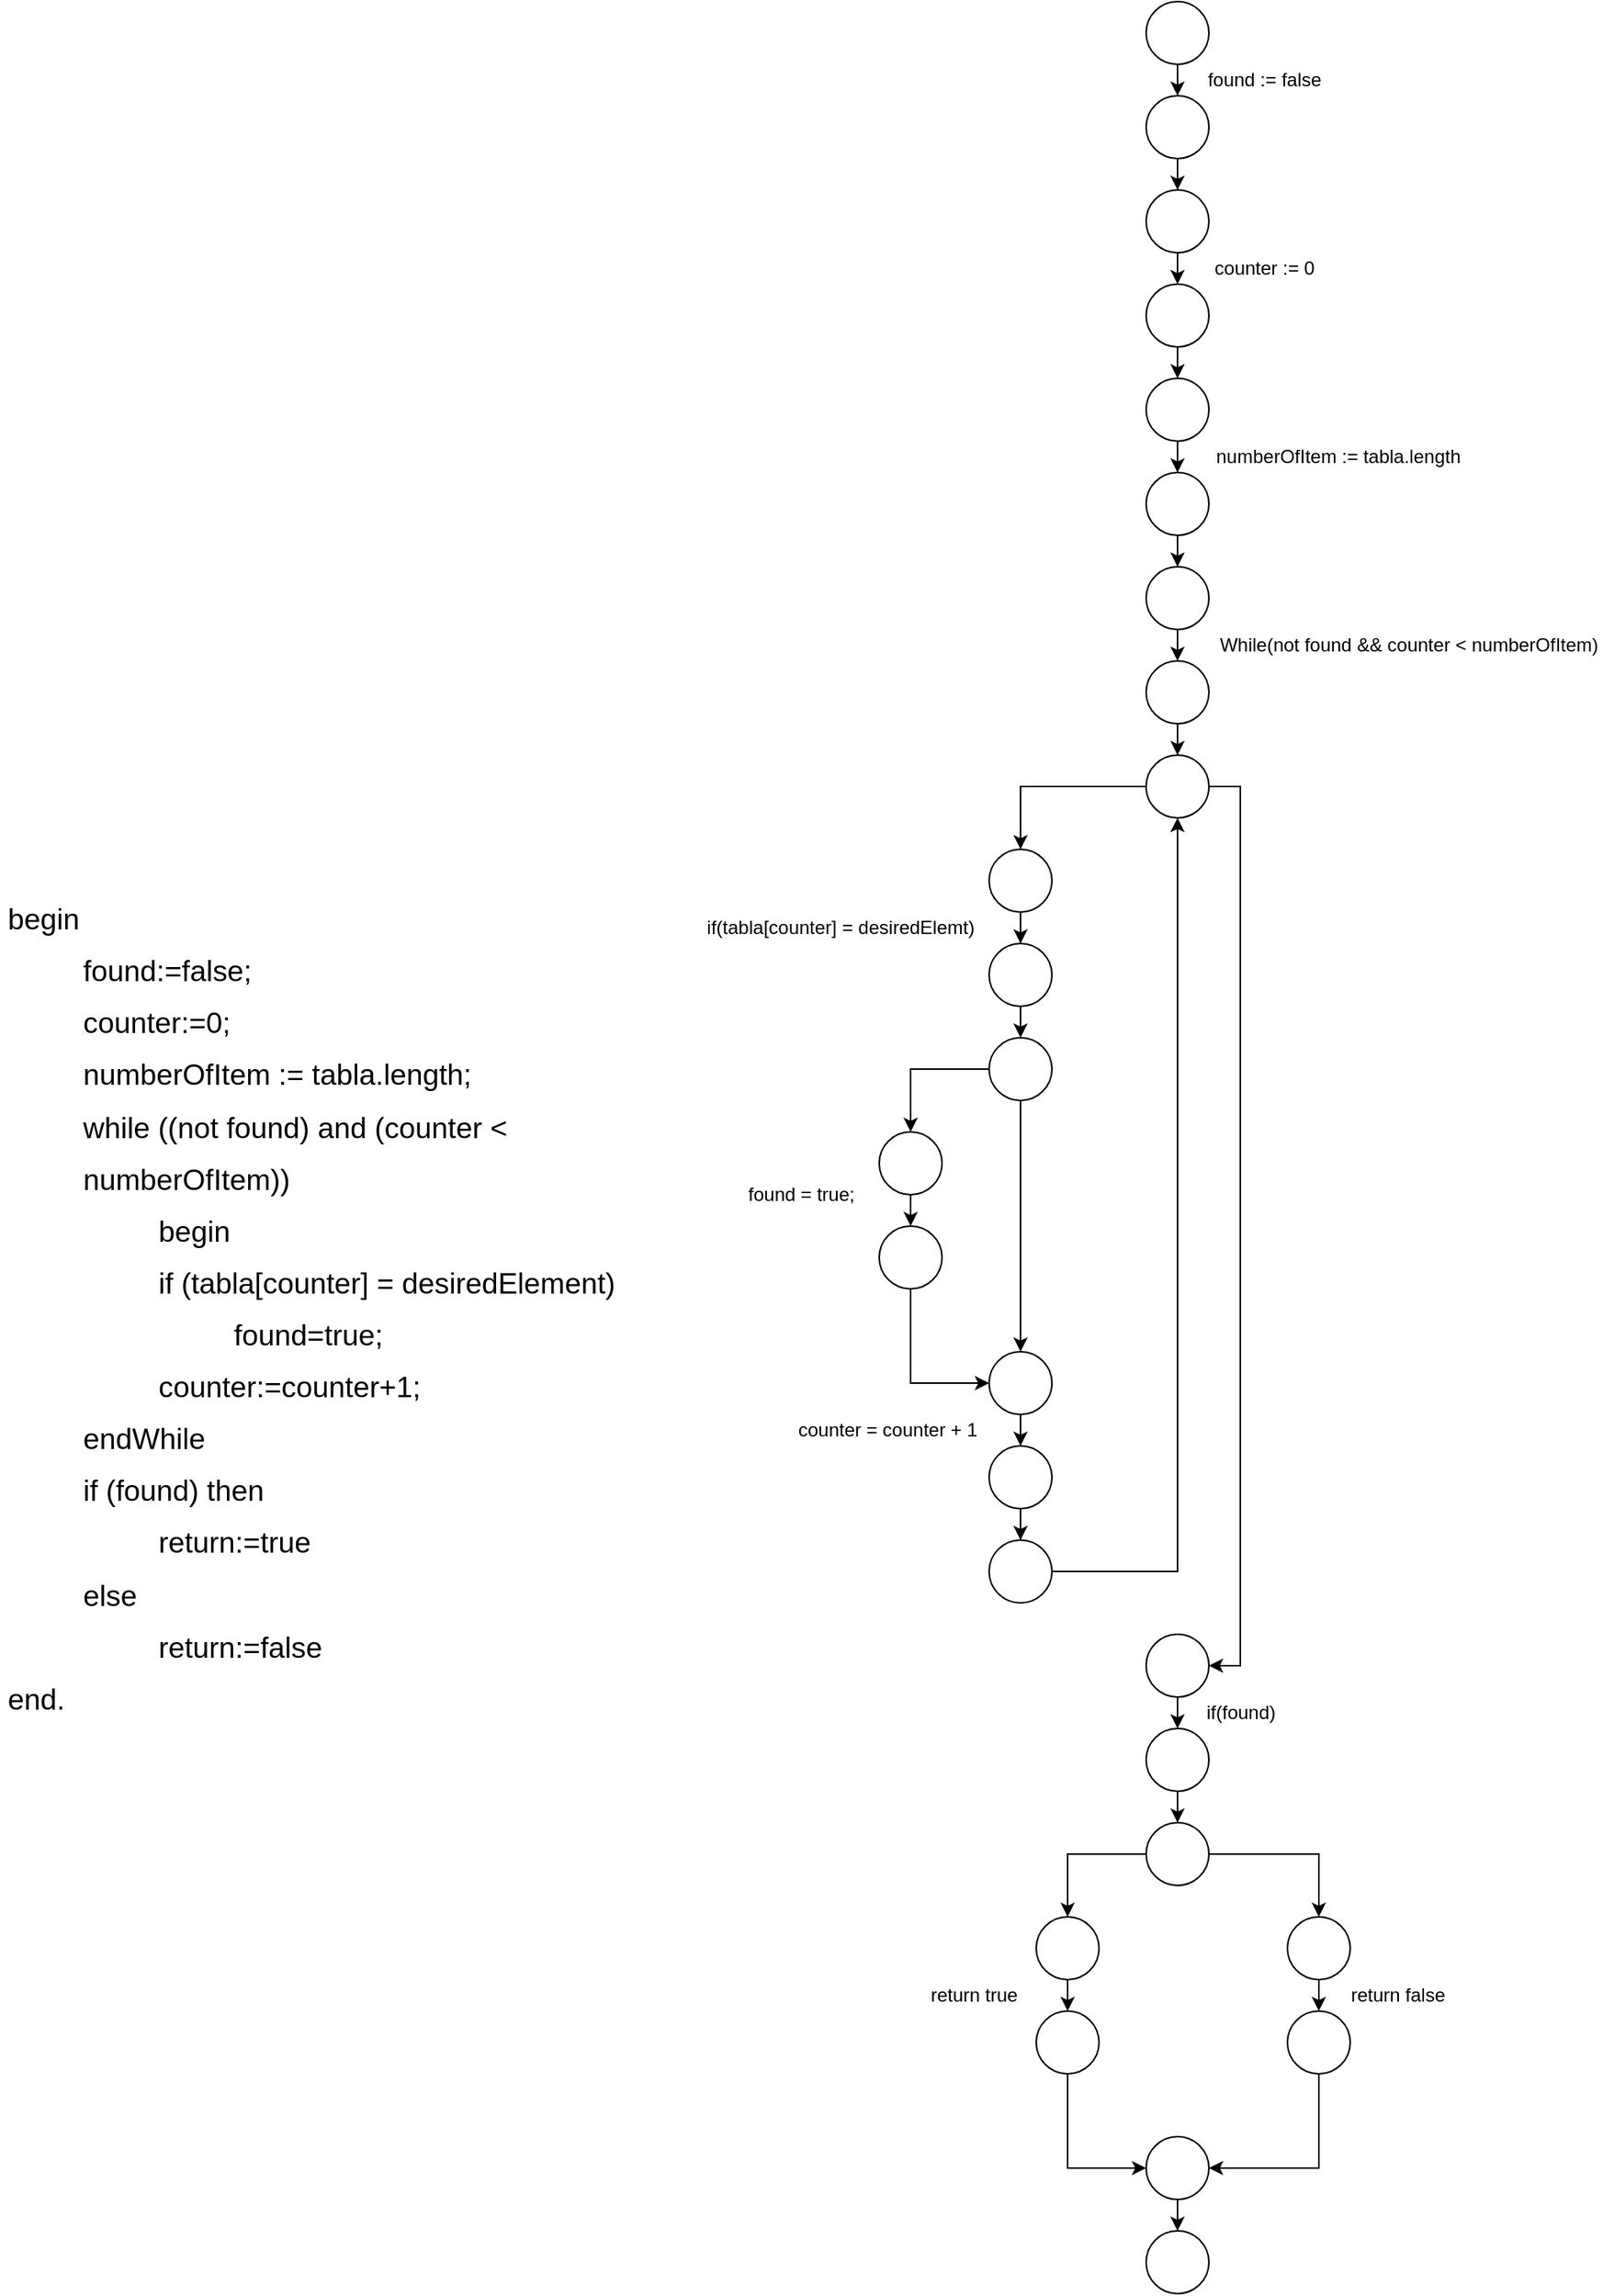 <mxfile version="14.8.0" type="github">
  <diagram id="uVHfwz7hwBJN15CDU2kn" name="Page-1">
    <mxGraphModel dx="2218" dy="885" grid="1" gridSize="10" guides="1" tooltips="1" connect="1" arrows="1" fold="1" page="1" pageScale="1" pageWidth="827" pageHeight="1169" math="0" shadow="0">
      <root>
        <mxCell id="0" />
        <mxCell id="1" parent="0" />
        <mxCell id="LQ5-vdwftCW2QFpn8ofZ-2" value="&lt;h1&gt;&lt;span style=&quot;font-weight: normal&quot; id=&quot;docs-internal-guid-a8080825-7fff-7530-6632-182db4ac38c0&quot;&gt;&lt;p dir=&quot;ltr&quot; style=&quot;line-height: 1.38 ; margin-top: 0pt ; margin-bottom: 0pt&quot;&gt;&lt;span style=&quot;font-size: 14pt ; font-family: &amp;#34;arial&amp;#34; ; background-color: transparent ; vertical-align: baseline&quot;&gt;begin&amp;nbsp;&lt;/span&gt;&lt;/p&gt;&lt;p dir=&quot;ltr&quot; style=&quot;line-height: 1.38 ; text-indent: 36pt ; margin-top: 0pt ; margin-bottom: 0pt&quot;&gt;&lt;span style=&quot;font-size: 14pt ; font-family: &amp;#34;arial&amp;#34; ; background-color: transparent ; vertical-align: baseline&quot;&gt;found:=false;&amp;nbsp;&lt;/span&gt;&lt;/p&gt;&lt;p dir=&quot;ltr&quot; style=&quot;line-height: 1.38 ; margin-left: 36pt ; margin-top: 0pt ; margin-bottom: 0pt&quot;&gt;&lt;span style=&quot;font-size: 14pt ; font-family: &amp;#34;arial&amp;#34; ; background-color: transparent ; vertical-align: baseline&quot;&gt;counter:=0;&amp;nbsp;&lt;/span&gt;&lt;/p&gt;&lt;p dir=&quot;ltr&quot; style=&quot;line-height: 1.38 ; margin-left: 36pt ; margin-top: 0pt ; margin-bottom: 0pt&quot;&gt;&lt;span style=&quot;font-size: 14pt ; font-family: &amp;#34;arial&amp;#34; ; background-color: transparent ; vertical-align: baseline&quot;&gt;numberOfItem := tabla.length;&lt;/span&gt;&lt;/p&gt;&lt;p dir=&quot;ltr&quot; style=&quot;line-height: 1.38 ; margin-left: 36pt ; margin-top: 0pt ; margin-bottom: 0pt&quot;&gt;&lt;span style=&quot;font-size: 14pt ; font-family: &amp;#34;arial&amp;#34; ; background-color: transparent ; vertical-align: baseline&quot;&gt;while ((not found) and (counter &amp;lt; numberOfItem))&lt;/span&gt;&lt;/p&gt;&lt;p dir=&quot;ltr&quot; style=&quot;line-height: 1.38 ; margin-left: 36pt ; text-indent: 36pt ; margin-top: 0pt ; margin-bottom: 0pt&quot;&gt;&lt;span style=&quot;font-size: 14pt ; font-family: &amp;#34;arial&amp;#34; ; background-color: transparent ; vertical-align: baseline&quot;&gt;begin&amp;nbsp;&lt;/span&gt;&lt;/p&gt;&lt;p dir=&quot;ltr&quot; style=&quot;line-height: 1.38 ; margin-left: 36pt ; text-indent: 36pt ; margin-top: 0pt ; margin-bottom: 0pt&quot;&gt;&lt;span style=&quot;font-size: 14pt ; font-family: &amp;#34;arial&amp;#34; ; background-color: transparent ; vertical-align: baseline&quot;&gt;if (tabla[counter] = desiredElement)&amp;nbsp;&lt;/span&gt;&lt;/p&gt;&lt;p dir=&quot;ltr&quot; style=&quot;line-height: 1.38 ; margin-left: 72pt ; text-indent: 36pt ; margin-top: 0pt ; margin-bottom: 0pt&quot;&gt;&lt;span style=&quot;font-size: 14pt ; font-family: &amp;#34;arial&amp;#34; ; background-color: transparent ; vertical-align: baseline&quot;&gt;found=true;&amp;nbsp;&lt;/span&gt;&lt;/p&gt;&lt;p dir=&quot;ltr&quot; style=&quot;line-height: 1.38 ; margin-left: 72pt ; margin-top: 0pt ; margin-bottom: 0pt&quot;&gt;&lt;span style=&quot;font-size: 14pt ; font-family: &amp;#34;arial&amp;#34; ; background-color: transparent ; vertical-align: baseline&quot;&gt;counter:=counter+1;&amp;nbsp;&lt;/span&gt;&lt;/p&gt;&lt;p dir=&quot;ltr&quot; style=&quot;line-height: 1.38 ; text-indent: 36pt ; margin-top: 0pt ; margin-bottom: 0pt&quot;&gt;&lt;span style=&quot;font-size: 14pt ; font-family: &amp;#34;arial&amp;#34; ; background-color: transparent ; vertical-align: baseline&quot;&gt;endWhile&amp;nbsp;&lt;/span&gt;&lt;/p&gt;&lt;p dir=&quot;ltr&quot; style=&quot;line-height: 1.38 ; text-indent: 36pt ; margin-top: 0pt ; margin-bottom: 0pt&quot;&gt;&lt;span style=&quot;font-size: 14pt ; font-family: &amp;#34;arial&amp;#34; ; background-color: transparent ; vertical-align: baseline&quot;&gt;if (found) then&amp;nbsp;&lt;/span&gt;&lt;/p&gt;&lt;p dir=&quot;ltr&quot; style=&quot;line-height: 1.38 ; margin-left: 36pt ; text-indent: 36pt ; margin-top: 0pt ; margin-bottom: 0pt&quot;&gt;&lt;span style=&quot;font-size: 14pt ; font-family: &amp;#34;arial&amp;#34; ; background-color: transparent ; vertical-align: baseline&quot;&gt;return:=true&amp;nbsp;&lt;/span&gt;&lt;/p&gt;&lt;p dir=&quot;ltr&quot; style=&quot;line-height: 1.38 ; margin-left: 36pt ; margin-top: 0pt ; margin-bottom: 0pt&quot;&gt;&lt;span style=&quot;font-size: 14pt ; font-family: &amp;#34;arial&amp;#34; ; background-color: transparent ; vertical-align: baseline&quot;&gt;else&amp;nbsp;&lt;/span&gt;&lt;/p&gt;&lt;p dir=&quot;ltr&quot; style=&quot;line-height: 1.38 ; margin-left: 36pt ; text-indent: 36pt ; margin-top: 0pt ; margin-bottom: 0pt&quot;&gt;&lt;span style=&quot;font-size: 14pt ; font-family: &amp;#34;arial&amp;#34; ; background-color: transparent ; vertical-align: baseline&quot;&gt;return:=false&amp;nbsp;&lt;/span&gt;&lt;/p&gt;&lt;p dir=&quot;ltr&quot; style=&quot;line-height: 1.38 ; margin-top: 0pt ; margin-bottom: 0pt&quot;&gt;&lt;span style=&quot;font-size: 14pt ; font-family: &amp;#34;arial&amp;#34; ; background-color: transparent ; vertical-align: baseline&quot;&gt;end.&lt;/span&gt;&lt;/p&gt;&lt;div&gt;&lt;span style=&quot;font-size: 14pt ; font-family: &amp;#34;arial&amp;#34; ; background-color: transparent ; vertical-align: baseline&quot;&gt;&lt;br&gt;&lt;/span&gt;&lt;/div&gt;&lt;/span&gt;&lt;/h1&gt;" style="text;html=1;strokeColor=none;fillColor=none;spacing=5;spacingTop=-20;whiteSpace=wrap;overflow=hidden;rounded=0;" vertex="1" parent="1">
          <mxGeometry x="-110" y="600" width="430" height="550" as="geometry" />
        </mxCell>
        <mxCell id="LQ5-vdwftCW2QFpn8ofZ-15" style="edgeStyle=orthogonalEdgeStyle;rounded=0;orthogonalLoop=1;jettySize=auto;html=1;exitX=0.5;exitY=1;exitDx=0;exitDy=0;entryX=0.5;entryY=0;entryDx=0;entryDy=0;" edge="1" parent="1" source="LQ5-vdwftCW2QFpn8ofZ-3" target="LQ5-vdwftCW2QFpn8ofZ-5">
          <mxGeometry relative="1" as="geometry" />
        </mxCell>
        <mxCell id="LQ5-vdwftCW2QFpn8ofZ-3" value="" style="ellipse;whiteSpace=wrap;html=1;aspect=fixed;" vertex="1" parent="1">
          <mxGeometry x="620" y="40" width="40" height="40" as="geometry" />
        </mxCell>
        <mxCell id="LQ5-vdwftCW2QFpn8ofZ-27" style="edgeStyle=orthogonalEdgeStyle;rounded=0;orthogonalLoop=1;jettySize=auto;html=1;exitX=0.5;exitY=1;exitDx=0;exitDy=0;entryX=0.5;entryY=0;entryDx=0;entryDy=0;" edge="1" parent="1" source="LQ5-vdwftCW2QFpn8ofZ-4" target="LQ5-vdwftCW2QFpn8ofZ-18">
          <mxGeometry relative="1" as="geometry" />
        </mxCell>
        <mxCell id="LQ5-vdwftCW2QFpn8ofZ-4" value="" style="ellipse;whiteSpace=wrap;html=1;aspect=fixed;" vertex="1" parent="1">
          <mxGeometry x="620" y="160" width="40" height="40" as="geometry" />
        </mxCell>
        <mxCell id="LQ5-vdwftCW2QFpn8ofZ-16" style="edgeStyle=orthogonalEdgeStyle;rounded=0;orthogonalLoop=1;jettySize=auto;html=1;exitX=0.5;exitY=1;exitDx=0;exitDy=0;" edge="1" parent="1" source="LQ5-vdwftCW2QFpn8ofZ-5" target="LQ5-vdwftCW2QFpn8ofZ-4">
          <mxGeometry relative="1" as="geometry" />
        </mxCell>
        <mxCell id="LQ5-vdwftCW2QFpn8ofZ-5" value="" style="ellipse;whiteSpace=wrap;html=1;aspect=fixed;" vertex="1" parent="1">
          <mxGeometry x="620" y="100" width="40" height="40" as="geometry" />
        </mxCell>
        <mxCell id="LQ5-vdwftCW2QFpn8ofZ-17" style="edgeStyle=orthogonalEdgeStyle;rounded=0;orthogonalLoop=1;jettySize=auto;html=1;exitX=0.5;exitY=1;exitDx=0;exitDy=0;entryX=0.5;entryY=0;entryDx=0;entryDy=0;" edge="1" parent="1" source="LQ5-vdwftCW2QFpn8ofZ-18" target="LQ5-vdwftCW2QFpn8ofZ-21">
          <mxGeometry relative="1" as="geometry" />
        </mxCell>
        <mxCell id="LQ5-vdwftCW2QFpn8ofZ-18" value="" style="ellipse;whiteSpace=wrap;html=1;aspect=fixed;" vertex="1" parent="1">
          <mxGeometry x="620" y="220" width="40" height="40" as="geometry" />
        </mxCell>
        <mxCell id="LQ5-vdwftCW2QFpn8ofZ-28" style="edgeStyle=orthogonalEdgeStyle;rounded=0;orthogonalLoop=1;jettySize=auto;html=1;exitX=0.5;exitY=1;exitDx=0;exitDy=0;entryX=0.5;entryY=0;entryDx=0;entryDy=0;" edge="1" parent="1" source="LQ5-vdwftCW2QFpn8ofZ-19" target="LQ5-vdwftCW2QFpn8ofZ-23">
          <mxGeometry relative="1" as="geometry" />
        </mxCell>
        <mxCell id="LQ5-vdwftCW2QFpn8ofZ-19" value="" style="ellipse;whiteSpace=wrap;html=1;aspect=fixed;" vertex="1" parent="1">
          <mxGeometry x="620" y="340" width="40" height="40" as="geometry" />
        </mxCell>
        <mxCell id="LQ5-vdwftCW2QFpn8ofZ-20" style="edgeStyle=orthogonalEdgeStyle;rounded=0;orthogonalLoop=1;jettySize=auto;html=1;exitX=0.5;exitY=1;exitDx=0;exitDy=0;" edge="1" parent="1" source="LQ5-vdwftCW2QFpn8ofZ-21" target="LQ5-vdwftCW2QFpn8ofZ-19">
          <mxGeometry relative="1" as="geometry" />
        </mxCell>
        <mxCell id="LQ5-vdwftCW2QFpn8ofZ-21" value="" style="ellipse;whiteSpace=wrap;html=1;aspect=fixed;" vertex="1" parent="1">
          <mxGeometry x="620" y="280" width="40" height="40" as="geometry" />
        </mxCell>
        <mxCell id="LQ5-vdwftCW2QFpn8ofZ-22" style="edgeStyle=orthogonalEdgeStyle;rounded=0;orthogonalLoop=1;jettySize=auto;html=1;exitX=0.5;exitY=1;exitDx=0;exitDy=0;entryX=0.5;entryY=0;entryDx=0;entryDy=0;" edge="1" parent="1" source="LQ5-vdwftCW2QFpn8ofZ-23" target="LQ5-vdwftCW2QFpn8ofZ-26">
          <mxGeometry relative="1" as="geometry" />
        </mxCell>
        <mxCell id="LQ5-vdwftCW2QFpn8ofZ-23" value="" style="ellipse;whiteSpace=wrap;html=1;aspect=fixed;" vertex="1" parent="1">
          <mxGeometry x="620" y="400" width="40" height="40" as="geometry" />
        </mxCell>
        <mxCell id="LQ5-vdwftCW2QFpn8ofZ-38" style="edgeStyle=orthogonalEdgeStyle;rounded=0;orthogonalLoop=1;jettySize=auto;html=1;exitX=0;exitY=0.5;exitDx=0;exitDy=0;entryX=0.5;entryY=0;entryDx=0;entryDy=0;" edge="1" parent="1" source="LQ5-vdwftCW2QFpn8ofZ-24" target="LQ5-vdwftCW2QFpn8ofZ-34">
          <mxGeometry relative="1" as="geometry" />
        </mxCell>
        <mxCell id="LQ5-vdwftCW2QFpn8ofZ-89" style="edgeStyle=orthogonalEdgeStyle;rounded=0;orthogonalLoop=1;jettySize=auto;html=1;exitX=1;exitY=0.5;exitDx=0;exitDy=0;entryX=1;entryY=0.5;entryDx=0;entryDy=0;" edge="1" parent="1" source="LQ5-vdwftCW2QFpn8ofZ-24" target="LQ5-vdwftCW2QFpn8ofZ-77">
          <mxGeometry relative="1" as="geometry" />
        </mxCell>
        <mxCell id="LQ5-vdwftCW2QFpn8ofZ-24" value="" style="ellipse;whiteSpace=wrap;html=1;aspect=fixed;" vertex="1" parent="1">
          <mxGeometry x="620" y="520" width="40" height="40" as="geometry" />
        </mxCell>
        <mxCell id="LQ5-vdwftCW2QFpn8ofZ-25" style="edgeStyle=orthogonalEdgeStyle;rounded=0;orthogonalLoop=1;jettySize=auto;html=1;exitX=0.5;exitY=1;exitDx=0;exitDy=0;" edge="1" parent="1" source="LQ5-vdwftCW2QFpn8ofZ-26" target="LQ5-vdwftCW2QFpn8ofZ-24">
          <mxGeometry relative="1" as="geometry" />
        </mxCell>
        <mxCell id="LQ5-vdwftCW2QFpn8ofZ-26" value="" style="ellipse;whiteSpace=wrap;html=1;aspect=fixed;" vertex="1" parent="1">
          <mxGeometry x="620" y="460" width="40" height="40" as="geometry" />
        </mxCell>
        <mxCell id="LQ5-vdwftCW2QFpn8ofZ-29" value="found := false" style="text;html=1;align=center;verticalAlign=middle;resizable=0;points=[];autosize=1;strokeColor=none;" vertex="1" parent="1">
          <mxGeometry x="650" y="80" width="90" height="20" as="geometry" />
        </mxCell>
        <mxCell id="LQ5-vdwftCW2QFpn8ofZ-30" value="counter := 0" style="text;html=1;align=center;verticalAlign=middle;resizable=0;points=[];autosize=1;strokeColor=none;" vertex="1" parent="1">
          <mxGeometry x="655" y="200" width="80" height="20" as="geometry" />
        </mxCell>
        <mxCell id="LQ5-vdwftCW2QFpn8ofZ-31" value="numberOfItem := tabla.length" style="text;html=1;align=center;verticalAlign=middle;resizable=0;points=[];autosize=1;strokeColor=none;" vertex="1" parent="1">
          <mxGeometry x="657" y="320" width="170" height="20" as="geometry" />
        </mxCell>
        <mxCell id="LQ5-vdwftCW2QFpn8ofZ-39" style="edgeStyle=orthogonalEdgeStyle;rounded=0;orthogonalLoop=1;jettySize=auto;html=1;exitX=0.5;exitY=1;exitDx=0;exitDy=0;entryX=0.5;entryY=0;entryDx=0;entryDy=0;" edge="1" parent="1" source="LQ5-vdwftCW2QFpn8ofZ-32" target="LQ5-vdwftCW2QFpn8ofZ-37">
          <mxGeometry relative="1" as="geometry" />
        </mxCell>
        <mxCell id="LQ5-vdwftCW2QFpn8ofZ-32" value="" style="ellipse;whiteSpace=wrap;html=1;aspect=fixed;" vertex="1" parent="1">
          <mxGeometry x="520" y="640" width="40" height="40" as="geometry" />
        </mxCell>
        <mxCell id="LQ5-vdwftCW2QFpn8ofZ-33" style="edgeStyle=orthogonalEdgeStyle;rounded=0;orthogonalLoop=1;jettySize=auto;html=1;exitX=0.5;exitY=1;exitDx=0;exitDy=0;" edge="1" parent="1" source="LQ5-vdwftCW2QFpn8ofZ-34" target="LQ5-vdwftCW2QFpn8ofZ-32">
          <mxGeometry relative="1" as="geometry" />
        </mxCell>
        <mxCell id="LQ5-vdwftCW2QFpn8ofZ-34" value="" style="ellipse;whiteSpace=wrap;html=1;aspect=fixed;" vertex="1" parent="1">
          <mxGeometry x="520" y="580" width="40" height="40" as="geometry" />
        </mxCell>
        <mxCell id="LQ5-vdwftCW2QFpn8ofZ-56" style="edgeStyle=orthogonalEdgeStyle;rounded=0;orthogonalLoop=1;jettySize=auto;html=1;exitX=0.5;exitY=1;exitDx=0;exitDy=0;entryX=0.5;entryY=0;entryDx=0;entryDy=0;" edge="1" parent="1" source="LQ5-vdwftCW2QFpn8ofZ-35" target="LQ5-vdwftCW2QFpn8ofZ-52">
          <mxGeometry relative="1" as="geometry" />
        </mxCell>
        <mxCell id="LQ5-vdwftCW2QFpn8ofZ-35" value="" style="ellipse;whiteSpace=wrap;html=1;aspect=fixed;" vertex="1" parent="1">
          <mxGeometry x="450" y="760" width="40" height="40" as="geometry" />
        </mxCell>
        <mxCell id="LQ5-vdwftCW2QFpn8ofZ-36" style="edgeStyle=orthogonalEdgeStyle;rounded=0;orthogonalLoop=1;jettySize=auto;html=1;exitX=0;exitY=0.5;exitDx=0;exitDy=0;" edge="1" parent="1" source="LQ5-vdwftCW2QFpn8ofZ-37" target="LQ5-vdwftCW2QFpn8ofZ-35">
          <mxGeometry relative="1" as="geometry" />
        </mxCell>
        <mxCell id="LQ5-vdwftCW2QFpn8ofZ-59" style="edgeStyle=orthogonalEdgeStyle;rounded=0;orthogonalLoop=1;jettySize=auto;html=1;exitX=0.5;exitY=1;exitDx=0;exitDy=0;entryX=0.5;entryY=0;entryDx=0;entryDy=0;" edge="1" parent="1" source="LQ5-vdwftCW2QFpn8ofZ-37" target="LQ5-vdwftCW2QFpn8ofZ-50">
          <mxGeometry relative="1" as="geometry" />
        </mxCell>
        <mxCell id="LQ5-vdwftCW2QFpn8ofZ-37" value="" style="ellipse;whiteSpace=wrap;html=1;aspect=fixed;" vertex="1" parent="1">
          <mxGeometry x="520" y="700" width="40" height="40" as="geometry" />
        </mxCell>
        <mxCell id="LQ5-vdwftCW2QFpn8ofZ-40" value="While(not found &amp;amp;&amp;amp; counter &amp;lt; numberOfItem)" style="text;html=1;align=center;verticalAlign=middle;resizable=0;points=[];autosize=1;strokeColor=none;" vertex="1" parent="1">
          <mxGeometry x="657" y="440" width="260" height="20" as="geometry" />
        </mxCell>
        <mxCell id="LQ5-vdwftCW2QFpn8ofZ-49" style="edgeStyle=orthogonalEdgeStyle;rounded=0;orthogonalLoop=1;jettySize=auto;html=1;exitX=0.5;exitY=1;exitDx=0;exitDy=0;entryX=0.5;entryY=0;entryDx=0;entryDy=0;" edge="1" parent="1" source="LQ5-vdwftCW2QFpn8ofZ-50" target="LQ5-vdwftCW2QFpn8ofZ-55">
          <mxGeometry relative="1" as="geometry" />
        </mxCell>
        <mxCell id="LQ5-vdwftCW2QFpn8ofZ-50" value="" style="ellipse;whiteSpace=wrap;html=1;aspect=fixed;" vertex="1" parent="1">
          <mxGeometry x="520" y="900" width="40" height="40" as="geometry" />
        </mxCell>
        <mxCell id="LQ5-vdwftCW2QFpn8ofZ-51" style="edgeStyle=orthogonalEdgeStyle;rounded=0;orthogonalLoop=1;jettySize=auto;html=1;exitX=0.5;exitY=1;exitDx=0;exitDy=0;entryX=0;entryY=0.5;entryDx=0;entryDy=0;" edge="1" parent="1" source="LQ5-vdwftCW2QFpn8ofZ-52" target="LQ5-vdwftCW2QFpn8ofZ-50">
          <mxGeometry relative="1" as="geometry" />
        </mxCell>
        <mxCell id="LQ5-vdwftCW2QFpn8ofZ-52" value="" style="ellipse;whiteSpace=wrap;html=1;aspect=fixed;" vertex="1" parent="1">
          <mxGeometry x="450" y="820" width="40" height="40" as="geometry" />
        </mxCell>
        <mxCell id="LQ5-vdwftCW2QFpn8ofZ-61" style="edgeStyle=orthogonalEdgeStyle;rounded=0;orthogonalLoop=1;jettySize=auto;html=1;exitX=1;exitY=0.5;exitDx=0;exitDy=0;entryX=0.5;entryY=1;entryDx=0;entryDy=0;" edge="1" parent="1" source="LQ5-vdwftCW2QFpn8ofZ-53" target="LQ5-vdwftCW2QFpn8ofZ-24">
          <mxGeometry relative="1" as="geometry" />
        </mxCell>
        <mxCell id="LQ5-vdwftCW2QFpn8ofZ-53" value="" style="ellipse;whiteSpace=wrap;html=1;aspect=fixed;" vertex="1" parent="1">
          <mxGeometry x="520" y="1020" width="40" height="40" as="geometry" />
        </mxCell>
        <mxCell id="LQ5-vdwftCW2QFpn8ofZ-54" style="edgeStyle=orthogonalEdgeStyle;rounded=0;orthogonalLoop=1;jettySize=auto;html=1;exitX=0.5;exitY=1;exitDx=0;exitDy=0;" edge="1" parent="1" source="LQ5-vdwftCW2QFpn8ofZ-55" target="LQ5-vdwftCW2QFpn8ofZ-53">
          <mxGeometry relative="1" as="geometry" />
        </mxCell>
        <mxCell id="LQ5-vdwftCW2QFpn8ofZ-55" value="" style="ellipse;whiteSpace=wrap;html=1;aspect=fixed;" vertex="1" parent="1">
          <mxGeometry x="520" y="960" width="40" height="40" as="geometry" />
        </mxCell>
        <mxCell id="LQ5-vdwftCW2QFpn8ofZ-57" value="if(tabla[counter] = desiredElemt)" style="text;html=1;align=center;verticalAlign=middle;resizable=0;points=[];autosize=1;strokeColor=none;" vertex="1" parent="1">
          <mxGeometry x="330" y="620" width="190" height="20" as="geometry" />
        </mxCell>
        <mxCell id="LQ5-vdwftCW2QFpn8ofZ-58" value="found = true;" style="text;html=1;align=center;verticalAlign=middle;resizable=0;points=[];autosize=1;strokeColor=none;" vertex="1" parent="1">
          <mxGeometry x="360" y="790" width="80" height="20" as="geometry" />
        </mxCell>
        <mxCell id="LQ5-vdwftCW2QFpn8ofZ-60" value="counter = counter + 1" style="text;html=1;align=center;verticalAlign=middle;resizable=0;points=[];autosize=1;strokeColor=none;" vertex="1" parent="1">
          <mxGeometry x="390" y="940" width="130" height="20" as="geometry" />
        </mxCell>
        <mxCell id="LQ5-vdwftCW2QFpn8ofZ-76" style="edgeStyle=orthogonalEdgeStyle;rounded=0;orthogonalLoop=1;jettySize=auto;html=1;exitX=0.5;exitY=1;exitDx=0;exitDy=0;entryX=0.5;entryY=0;entryDx=0;entryDy=0;" edge="1" parent="1" source="LQ5-vdwftCW2QFpn8ofZ-77" target="LQ5-vdwftCW2QFpn8ofZ-81">
          <mxGeometry relative="1" as="geometry" />
        </mxCell>
        <mxCell id="LQ5-vdwftCW2QFpn8ofZ-77" value="" style="ellipse;whiteSpace=wrap;html=1;aspect=fixed;" vertex="1" parent="1">
          <mxGeometry x="620" y="1080" width="40" height="40" as="geometry" />
        </mxCell>
        <mxCell id="LQ5-vdwftCW2QFpn8ofZ-78" style="edgeStyle=orthogonalEdgeStyle;rounded=0;orthogonalLoop=1;jettySize=auto;html=1;exitX=0;exitY=0.5;exitDx=0;exitDy=0;entryX=0.5;entryY=0;entryDx=0;entryDy=0;" edge="1" parent="1" source="LQ5-vdwftCW2QFpn8ofZ-79" target="LQ5-vdwftCW2QFpn8ofZ-83">
          <mxGeometry relative="1" as="geometry" />
        </mxCell>
        <mxCell id="LQ5-vdwftCW2QFpn8ofZ-95" style="edgeStyle=orthogonalEdgeStyle;rounded=0;orthogonalLoop=1;jettySize=auto;html=1;exitX=1;exitY=0.5;exitDx=0;exitDy=0;entryX=0.5;entryY=0;entryDx=0;entryDy=0;" edge="1" parent="1" source="LQ5-vdwftCW2QFpn8ofZ-79" target="LQ5-vdwftCW2QFpn8ofZ-93">
          <mxGeometry relative="1" as="geometry" />
        </mxCell>
        <mxCell id="LQ5-vdwftCW2QFpn8ofZ-79" value="" style="ellipse;whiteSpace=wrap;html=1;aspect=fixed;" vertex="1" parent="1">
          <mxGeometry x="620" y="1200" width="40" height="40" as="geometry" />
        </mxCell>
        <mxCell id="LQ5-vdwftCW2QFpn8ofZ-80" style="edgeStyle=orthogonalEdgeStyle;rounded=0;orthogonalLoop=1;jettySize=auto;html=1;exitX=0.5;exitY=1;exitDx=0;exitDy=0;" edge="1" parent="1" source="LQ5-vdwftCW2QFpn8ofZ-81" target="LQ5-vdwftCW2QFpn8ofZ-79">
          <mxGeometry relative="1" as="geometry" />
        </mxCell>
        <mxCell id="LQ5-vdwftCW2QFpn8ofZ-81" value="" style="ellipse;whiteSpace=wrap;html=1;aspect=fixed;" vertex="1" parent="1">
          <mxGeometry x="620" y="1140" width="40" height="40" as="geometry" />
        </mxCell>
        <mxCell id="LQ5-vdwftCW2QFpn8ofZ-82" style="edgeStyle=orthogonalEdgeStyle;rounded=0;orthogonalLoop=1;jettySize=auto;html=1;exitX=0.5;exitY=1;exitDx=0;exitDy=0;entryX=0.5;entryY=0;entryDx=0;entryDy=0;" edge="1" parent="1" source="LQ5-vdwftCW2QFpn8ofZ-83" target="LQ5-vdwftCW2QFpn8ofZ-87">
          <mxGeometry relative="1" as="geometry" />
        </mxCell>
        <mxCell id="LQ5-vdwftCW2QFpn8ofZ-83" value="" style="ellipse;whiteSpace=wrap;html=1;aspect=fixed;" vertex="1" parent="1">
          <mxGeometry x="550" y="1260" width="40" height="40" as="geometry" />
        </mxCell>
        <mxCell id="LQ5-vdwftCW2QFpn8ofZ-84" style="edgeStyle=orthogonalEdgeStyle;rounded=0;orthogonalLoop=1;jettySize=auto;html=1;exitX=0.5;exitY=1;exitDx=0;exitDy=0;entryX=0.5;entryY=0;entryDx=0;entryDy=0;" edge="1" parent="1" source="LQ5-vdwftCW2QFpn8ofZ-85" target="LQ5-vdwftCW2QFpn8ofZ-88">
          <mxGeometry relative="1" as="geometry" />
        </mxCell>
        <mxCell id="LQ5-vdwftCW2QFpn8ofZ-85" value="" style="ellipse;whiteSpace=wrap;html=1;aspect=fixed;" vertex="1" parent="1">
          <mxGeometry x="620" y="1400" width="40" height="40" as="geometry" />
        </mxCell>
        <mxCell id="LQ5-vdwftCW2QFpn8ofZ-86" style="edgeStyle=orthogonalEdgeStyle;rounded=0;orthogonalLoop=1;jettySize=auto;html=1;exitX=0.5;exitY=1;exitDx=0;exitDy=0;entryX=0;entryY=0.5;entryDx=0;entryDy=0;" edge="1" parent="1" source="LQ5-vdwftCW2QFpn8ofZ-87" target="LQ5-vdwftCW2QFpn8ofZ-85">
          <mxGeometry relative="1" as="geometry" />
        </mxCell>
        <mxCell id="LQ5-vdwftCW2QFpn8ofZ-87" value="" style="ellipse;whiteSpace=wrap;html=1;aspect=fixed;" vertex="1" parent="1">
          <mxGeometry x="550" y="1320" width="40" height="40" as="geometry" />
        </mxCell>
        <mxCell id="LQ5-vdwftCW2QFpn8ofZ-88" value="" style="ellipse;whiteSpace=wrap;html=1;aspect=fixed;" vertex="1" parent="1">
          <mxGeometry x="620" y="1460" width="40" height="40" as="geometry" />
        </mxCell>
        <mxCell id="LQ5-vdwftCW2QFpn8ofZ-90" value="if(found)" style="text;html=1;align=center;verticalAlign=middle;resizable=0;points=[];autosize=1;strokeColor=none;" vertex="1" parent="1">
          <mxGeometry x="650" y="1120" width="60" height="20" as="geometry" />
        </mxCell>
        <mxCell id="LQ5-vdwftCW2QFpn8ofZ-91" value="return true" style="text;html=1;align=center;verticalAlign=middle;resizable=0;points=[];autosize=1;strokeColor=none;" vertex="1" parent="1">
          <mxGeometry x="475" y="1300" width="70" height="20" as="geometry" />
        </mxCell>
        <mxCell id="LQ5-vdwftCW2QFpn8ofZ-92" style="edgeStyle=orthogonalEdgeStyle;rounded=0;orthogonalLoop=1;jettySize=auto;html=1;exitX=0.5;exitY=1;exitDx=0;exitDy=0;entryX=0.5;entryY=0;entryDx=0;entryDy=0;" edge="1" parent="1" source="LQ5-vdwftCW2QFpn8ofZ-93" target="LQ5-vdwftCW2QFpn8ofZ-94">
          <mxGeometry relative="1" as="geometry" />
        </mxCell>
        <mxCell id="LQ5-vdwftCW2QFpn8ofZ-93" value="" style="ellipse;whiteSpace=wrap;html=1;aspect=fixed;" vertex="1" parent="1">
          <mxGeometry x="710" y="1260" width="40" height="40" as="geometry" />
        </mxCell>
        <mxCell id="LQ5-vdwftCW2QFpn8ofZ-96" style="edgeStyle=orthogonalEdgeStyle;rounded=0;orthogonalLoop=1;jettySize=auto;html=1;exitX=0.5;exitY=1;exitDx=0;exitDy=0;entryX=1;entryY=0.5;entryDx=0;entryDy=0;" edge="1" parent="1" source="LQ5-vdwftCW2QFpn8ofZ-94" target="LQ5-vdwftCW2QFpn8ofZ-85">
          <mxGeometry relative="1" as="geometry" />
        </mxCell>
        <mxCell id="LQ5-vdwftCW2QFpn8ofZ-94" value="" style="ellipse;whiteSpace=wrap;html=1;aspect=fixed;" vertex="1" parent="1">
          <mxGeometry x="710" y="1320" width="40" height="40" as="geometry" />
        </mxCell>
        <mxCell id="LQ5-vdwftCW2QFpn8ofZ-97" value="return false" style="text;html=1;align=center;verticalAlign=middle;resizable=0;points=[];autosize=1;strokeColor=none;" vertex="1" parent="1">
          <mxGeometry x="740" y="1300" width="80" height="20" as="geometry" />
        </mxCell>
      </root>
    </mxGraphModel>
  </diagram>
</mxfile>

